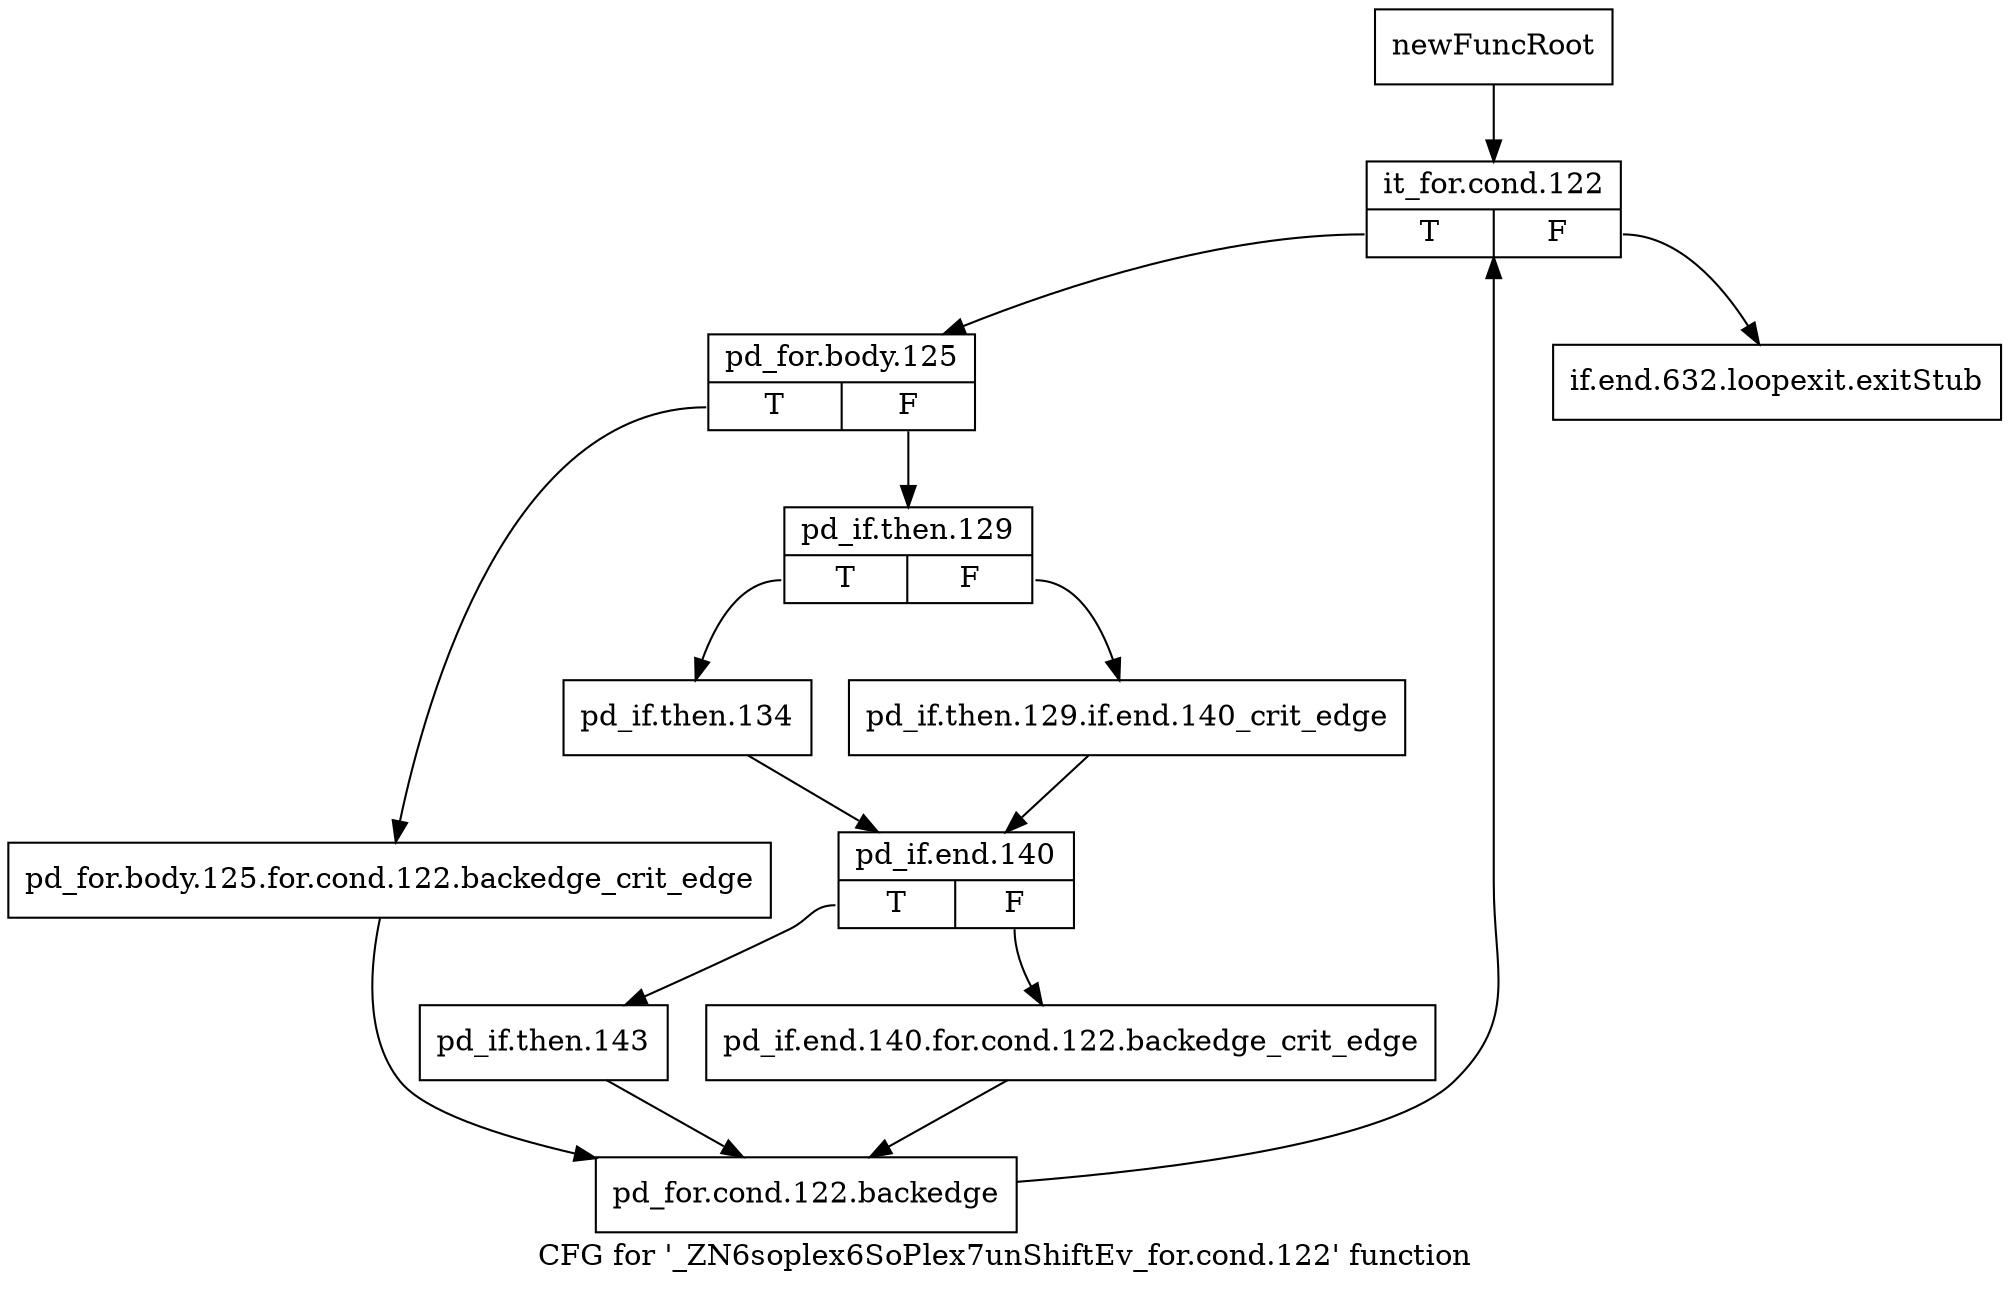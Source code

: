 digraph "CFG for '_ZN6soplex6SoPlex7unShiftEv_for.cond.122' function" {
	label="CFG for '_ZN6soplex6SoPlex7unShiftEv_for.cond.122' function";

	Node0x2ec40c0 [shape=record,label="{newFuncRoot}"];
	Node0x2ec40c0 -> Node0x2ec4160;
	Node0x2ec4110 [shape=record,label="{if.end.632.loopexit.exitStub}"];
	Node0x2ec4160 [shape=record,label="{it_for.cond.122|{<s0>T|<s1>F}}"];
	Node0x2ec4160:s0 -> Node0x2ec41b0;
	Node0x2ec4160:s1 -> Node0x2ec4110;
	Node0x2ec41b0 [shape=record,label="{pd_for.body.125|{<s0>T|<s1>F}}"];
	Node0x2ec41b0:s0 -> Node0x2ec43e0;
	Node0x2ec41b0:s1 -> Node0x2ec4200;
	Node0x2ec4200 [shape=record,label="{pd_if.then.129|{<s0>T|<s1>F}}"];
	Node0x2ec4200:s0 -> Node0x2ec42a0;
	Node0x2ec4200:s1 -> Node0x2ec4250;
	Node0x2ec4250 [shape=record,label="{pd_if.then.129.if.end.140_crit_edge}"];
	Node0x2ec4250 -> Node0x2ec42f0;
	Node0x2ec42a0 [shape=record,label="{pd_if.then.134}"];
	Node0x2ec42a0 -> Node0x2ec42f0;
	Node0x2ec42f0 [shape=record,label="{pd_if.end.140|{<s0>T|<s1>F}}"];
	Node0x2ec42f0:s0 -> Node0x2ec4390;
	Node0x2ec42f0:s1 -> Node0x2ec4340;
	Node0x2ec4340 [shape=record,label="{pd_if.end.140.for.cond.122.backedge_crit_edge}"];
	Node0x2ec4340 -> Node0x2ec4430;
	Node0x2ec4390 [shape=record,label="{pd_if.then.143}"];
	Node0x2ec4390 -> Node0x2ec4430;
	Node0x2ec43e0 [shape=record,label="{pd_for.body.125.for.cond.122.backedge_crit_edge}"];
	Node0x2ec43e0 -> Node0x2ec4430;
	Node0x2ec4430 [shape=record,label="{pd_for.cond.122.backedge}"];
	Node0x2ec4430 -> Node0x2ec4160;
}

